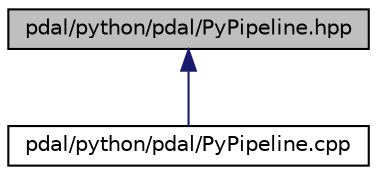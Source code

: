 digraph "pdal/python/pdal/PyPipeline.hpp"
{
  edge [fontname="Helvetica",fontsize="10",labelfontname="Helvetica",labelfontsize="10"];
  node [fontname="Helvetica",fontsize="10",shape=record];
  Node1 [label="pdal/python/pdal/PyPipeline.hpp",height=0.2,width=0.4,color="black", fillcolor="grey75", style="filled", fontcolor="black"];
  Node1 -> Node2 [dir="back",color="midnightblue",fontsize="10",style="solid",fontname="Helvetica"];
  Node2 [label="pdal/python/pdal/PyPipeline.cpp",height=0.2,width=0.4,color="black", fillcolor="white", style="filled",URL="$PyPipeline_8cpp.html"];
}
